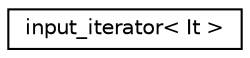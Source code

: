 digraph "Graphical Class Hierarchy"
{
  edge [fontname="Helvetica",fontsize="10",labelfontname="Helvetica",labelfontsize="10"];
  node [fontname="Helvetica",fontsize="10",shape=record];
  rankdir="LR";
  Node0 [label="input_iterator\< It \>",height=0.2,width=0.4,color="black", fillcolor="white", style="filled",URL="$classinput__iterator.html"];
}
